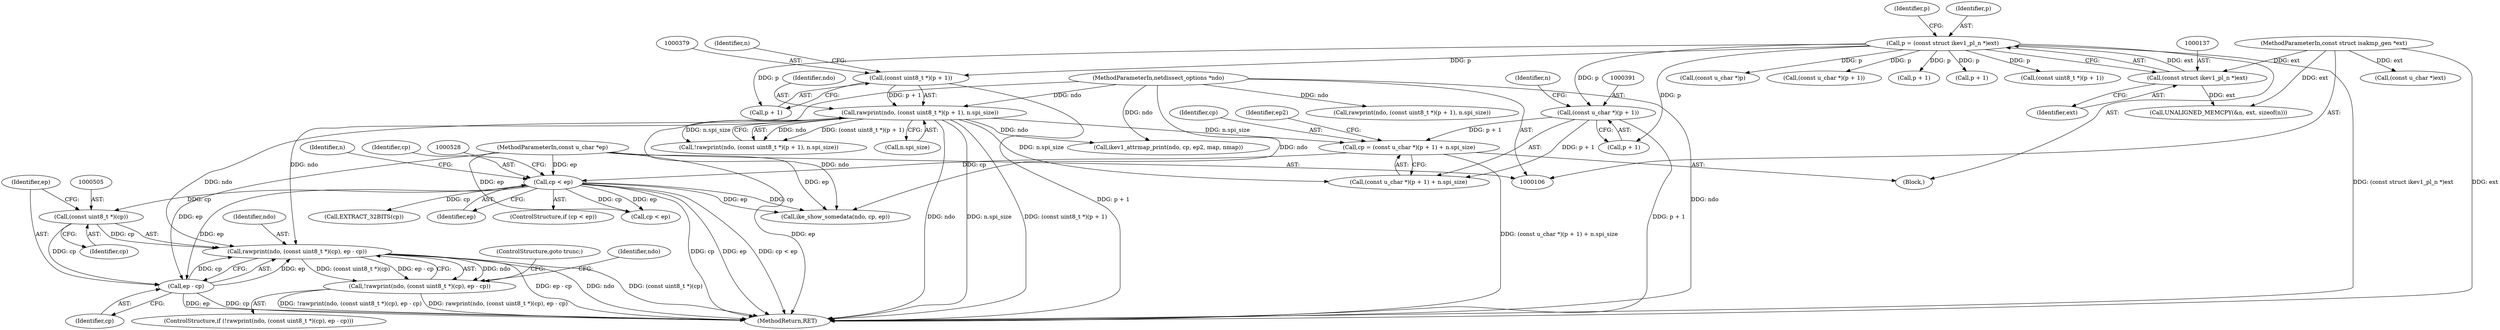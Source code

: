 digraph "0_tcpdump_e0a5a02b0fc1900a69d6c37ed0aab36fb8494e6d_1@pointer" {
"1000504" [label="(Call,(const uint8_t *)(cp))"];
"1000406" [label="(Call,cp < ep)"];
"1000387" [label="(Call,cp = (const u_char *)(p + 1) + n.spi_size)"];
"1000390" [label="(Call,(const u_char *)(p + 1))"];
"1000134" [label="(Call,p = (const struct ikev1_pl_n *)ext)"];
"1000136" [label="(Call,(const struct ikev1_pl_n *)ext)"];
"1000109" [label="(MethodParameterIn,const struct isakmp_gen *ext)"];
"1000376" [label="(Call,rawprint(ndo, (const uint8_t *)(p + 1), n.spi_size))"];
"1000107" [label="(MethodParameterIn,netdissect_options *ndo)"];
"1000378" [label="(Call,(const uint8_t *)(p + 1))"];
"1000111" [label="(MethodParameterIn,const u_char *ep)"];
"1000502" [label="(Call,rawprint(ndo, (const uint8_t *)(cp), ep - cp))"];
"1000501" [label="(Call,!rawprint(ndo, (const uint8_t *)(cp), ep - cp))"];
"1000507" [label="(Call,ep - cp)"];
"1000509" [label="(Identifier,cp)"];
"1000387" [label="(Call,cp = (const u_char *)(p + 1) + n.spi_size)"];
"1000388" [label="(Identifier,cp)"];
"1000503" [label="(Identifier,ndo)"];
"1000413" [label="(Identifier,n)"];
"1000500" [label="(ControlStructure,if (!rawprint(ndo, (const uint8_t *)(cp), ep - cp)))"];
"1000401" [label="(Call,(const u_char *)p)"];
"1000513" [label="(Identifier,ndo)"];
"1000380" [label="(Call,p + 1)"];
"1000111" [label="(MethodParameterIn,const u_char *ep)"];
"1000502" [label="(Call,rawprint(ndo, (const uint8_t *)(cp), ep - cp))"];
"1000141" [label="(Identifier,p)"];
"1000109" [label="(MethodParameterIn,const struct isakmp_gen *ext)"];
"1000527" [label="(Call,(const u_char *)ext)"];
"1000251" [label="(Call,rawprint(ndo, (const uint8_t *)(p + 1), n.spi_size))"];
"1000504" [label="(Call,(const uint8_t *)(cp))"];
"1000406" [label="(Call,cp < ep)"];
"1000142" [label="(Call,UNALIGNED_MEMCPY(&n, ext, sizeof(n)))"];
"1000479" [label="(Call,EXTRACT_32BITS(cp))"];
"1000136" [label="(Call,(const struct ikev1_pl_n *)ext)"];
"1000135" [label="(Identifier,p)"];
"1000390" [label="(Call,(const u_char *)(p + 1))"];
"1000138" [label="(Identifier,ext)"];
"1000264" [label="(Call,(const u_char *)(p + 1))"];
"1000501" [label="(Call,!rawprint(ndo, (const uint8_t *)(cp), ep - cp))"];
"1000376" [label="(Call,rawprint(ndo, (const uint8_t *)(p + 1), n.spi_size))"];
"1000396" [label="(Identifier,n)"];
"1000375" [label="(Call,!rawprint(ndo, (const uint8_t *)(p + 1), n.spi_size))"];
"1000266" [label="(Call,p + 1)"];
"1000508" [label="(Identifier,ep)"];
"1000107" [label="(MethodParameterIn,netdissect_options *ndo)"];
"1000541" [label="(MethodReturn,RET)"];
"1000506" [label="(Identifier,cp)"];
"1000377" [label="(Identifier,ndo)"];
"1000255" [label="(Call,p + 1)"];
"1000407" [label="(Identifier,cp)"];
"1000116" [label="(Block,)"];
"1000253" [label="(Call,(const uint8_t *)(p + 1))"];
"1000507" [label="(Call,ep - cp)"];
"1000399" [label="(Identifier,ep2)"];
"1000383" [label="(Call,n.spi_size)"];
"1000438" [label="(Call,cp < ep)"];
"1000408" [label="(Identifier,ep)"];
"1000134" [label="(Call,p = (const struct ikev1_pl_n *)ext)"];
"1000378" [label="(Call,(const uint8_t *)(p + 1))"];
"1000510" [label="(ControlStructure,goto trunc;)"];
"1000447" [label="(Call,ikev1_attrmap_print(ndo, cp, ep2, map, nmap))"];
"1000405" [label="(ControlStructure,if (cp < ep))"];
"1000389" [label="(Call,(const u_char *)(p + 1) + n.spi_size)"];
"1000384" [label="(Identifier,n)"];
"1000519" [label="(Call,ike_show_somedata(ndo, cp, ep))"];
"1000392" [label="(Call,p + 1)"];
"1000504" -> "1000502"  [label="AST: "];
"1000504" -> "1000506"  [label="CFG: "];
"1000505" -> "1000504"  [label="AST: "];
"1000506" -> "1000504"  [label="AST: "];
"1000508" -> "1000504"  [label="CFG: "];
"1000504" -> "1000502"  [label="DDG: cp"];
"1000406" -> "1000504"  [label="DDG: cp"];
"1000504" -> "1000507"  [label="DDG: cp"];
"1000406" -> "1000405"  [label="AST: "];
"1000406" -> "1000408"  [label="CFG: "];
"1000407" -> "1000406"  [label="AST: "];
"1000408" -> "1000406"  [label="AST: "];
"1000413" -> "1000406"  [label="CFG: "];
"1000528" -> "1000406"  [label="CFG: "];
"1000406" -> "1000541"  [label="DDG: cp"];
"1000406" -> "1000541"  [label="DDG: ep"];
"1000406" -> "1000541"  [label="DDG: cp < ep"];
"1000387" -> "1000406"  [label="DDG: cp"];
"1000111" -> "1000406"  [label="DDG: ep"];
"1000406" -> "1000438"  [label="DDG: cp"];
"1000406" -> "1000438"  [label="DDG: ep"];
"1000406" -> "1000479"  [label="DDG: cp"];
"1000406" -> "1000507"  [label="DDG: ep"];
"1000406" -> "1000519"  [label="DDG: cp"];
"1000406" -> "1000519"  [label="DDG: ep"];
"1000387" -> "1000116"  [label="AST: "];
"1000387" -> "1000389"  [label="CFG: "];
"1000388" -> "1000387"  [label="AST: "];
"1000389" -> "1000387"  [label="AST: "];
"1000399" -> "1000387"  [label="CFG: "];
"1000387" -> "1000541"  [label="DDG: (const u_char *)(p + 1) + n.spi_size"];
"1000390" -> "1000387"  [label="DDG: p + 1"];
"1000376" -> "1000387"  [label="DDG: n.spi_size"];
"1000390" -> "1000389"  [label="AST: "];
"1000390" -> "1000392"  [label="CFG: "];
"1000391" -> "1000390"  [label="AST: "];
"1000392" -> "1000390"  [label="AST: "];
"1000396" -> "1000390"  [label="CFG: "];
"1000390" -> "1000541"  [label="DDG: p + 1"];
"1000390" -> "1000389"  [label="DDG: p + 1"];
"1000134" -> "1000390"  [label="DDG: p"];
"1000134" -> "1000116"  [label="AST: "];
"1000134" -> "1000136"  [label="CFG: "];
"1000135" -> "1000134"  [label="AST: "];
"1000136" -> "1000134"  [label="AST: "];
"1000141" -> "1000134"  [label="CFG: "];
"1000134" -> "1000541"  [label="DDG: (const struct ikev1_pl_n *)ext"];
"1000136" -> "1000134"  [label="DDG: ext"];
"1000134" -> "1000253"  [label="DDG: p"];
"1000134" -> "1000255"  [label="DDG: p"];
"1000134" -> "1000264"  [label="DDG: p"];
"1000134" -> "1000266"  [label="DDG: p"];
"1000134" -> "1000378"  [label="DDG: p"];
"1000134" -> "1000380"  [label="DDG: p"];
"1000134" -> "1000392"  [label="DDG: p"];
"1000134" -> "1000401"  [label="DDG: p"];
"1000136" -> "1000138"  [label="CFG: "];
"1000137" -> "1000136"  [label="AST: "];
"1000138" -> "1000136"  [label="AST: "];
"1000109" -> "1000136"  [label="DDG: ext"];
"1000136" -> "1000142"  [label="DDG: ext"];
"1000109" -> "1000106"  [label="AST: "];
"1000109" -> "1000541"  [label="DDG: ext"];
"1000109" -> "1000142"  [label="DDG: ext"];
"1000109" -> "1000527"  [label="DDG: ext"];
"1000376" -> "1000375"  [label="AST: "];
"1000376" -> "1000383"  [label="CFG: "];
"1000377" -> "1000376"  [label="AST: "];
"1000378" -> "1000376"  [label="AST: "];
"1000383" -> "1000376"  [label="AST: "];
"1000375" -> "1000376"  [label="CFG: "];
"1000376" -> "1000541"  [label="DDG: ndo"];
"1000376" -> "1000541"  [label="DDG: n.spi_size"];
"1000376" -> "1000541"  [label="DDG: (const uint8_t *)(p + 1)"];
"1000376" -> "1000375"  [label="DDG: ndo"];
"1000376" -> "1000375"  [label="DDG: (const uint8_t *)(p + 1)"];
"1000376" -> "1000375"  [label="DDG: n.spi_size"];
"1000107" -> "1000376"  [label="DDG: ndo"];
"1000378" -> "1000376"  [label="DDG: p + 1"];
"1000376" -> "1000389"  [label="DDG: n.spi_size"];
"1000376" -> "1000447"  [label="DDG: ndo"];
"1000376" -> "1000502"  [label="DDG: ndo"];
"1000376" -> "1000519"  [label="DDG: ndo"];
"1000107" -> "1000106"  [label="AST: "];
"1000107" -> "1000541"  [label="DDG: ndo"];
"1000107" -> "1000251"  [label="DDG: ndo"];
"1000107" -> "1000447"  [label="DDG: ndo"];
"1000107" -> "1000502"  [label="DDG: ndo"];
"1000107" -> "1000519"  [label="DDG: ndo"];
"1000378" -> "1000380"  [label="CFG: "];
"1000379" -> "1000378"  [label="AST: "];
"1000380" -> "1000378"  [label="AST: "];
"1000384" -> "1000378"  [label="CFG: "];
"1000378" -> "1000541"  [label="DDG: p + 1"];
"1000111" -> "1000106"  [label="AST: "];
"1000111" -> "1000541"  [label="DDG: ep"];
"1000111" -> "1000438"  [label="DDG: ep"];
"1000111" -> "1000507"  [label="DDG: ep"];
"1000111" -> "1000519"  [label="DDG: ep"];
"1000502" -> "1000501"  [label="AST: "];
"1000502" -> "1000507"  [label="CFG: "];
"1000503" -> "1000502"  [label="AST: "];
"1000507" -> "1000502"  [label="AST: "];
"1000501" -> "1000502"  [label="CFG: "];
"1000502" -> "1000541"  [label="DDG: ep - cp"];
"1000502" -> "1000541"  [label="DDG: ndo"];
"1000502" -> "1000541"  [label="DDG: (const uint8_t *)(cp)"];
"1000502" -> "1000501"  [label="DDG: ndo"];
"1000502" -> "1000501"  [label="DDG: (const uint8_t *)(cp)"];
"1000502" -> "1000501"  [label="DDG: ep - cp"];
"1000507" -> "1000502"  [label="DDG: ep"];
"1000507" -> "1000502"  [label="DDG: cp"];
"1000501" -> "1000500"  [label="AST: "];
"1000510" -> "1000501"  [label="CFG: "];
"1000513" -> "1000501"  [label="CFG: "];
"1000501" -> "1000541"  [label="DDG: rawprint(ndo, (const uint8_t *)(cp), ep - cp)"];
"1000501" -> "1000541"  [label="DDG: !rawprint(ndo, (const uint8_t *)(cp), ep - cp)"];
"1000507" -> "1000509"  [label="CFG: "];
"1000508" -> "1000507"  [label="AST: "];
"1000509" -> "1000507"  [label="AST: "];
"1000507" -> "1000541"  [label="DDG: cp"];
"1000507" -> "1000541"  [label="DDG: ep"];
}
